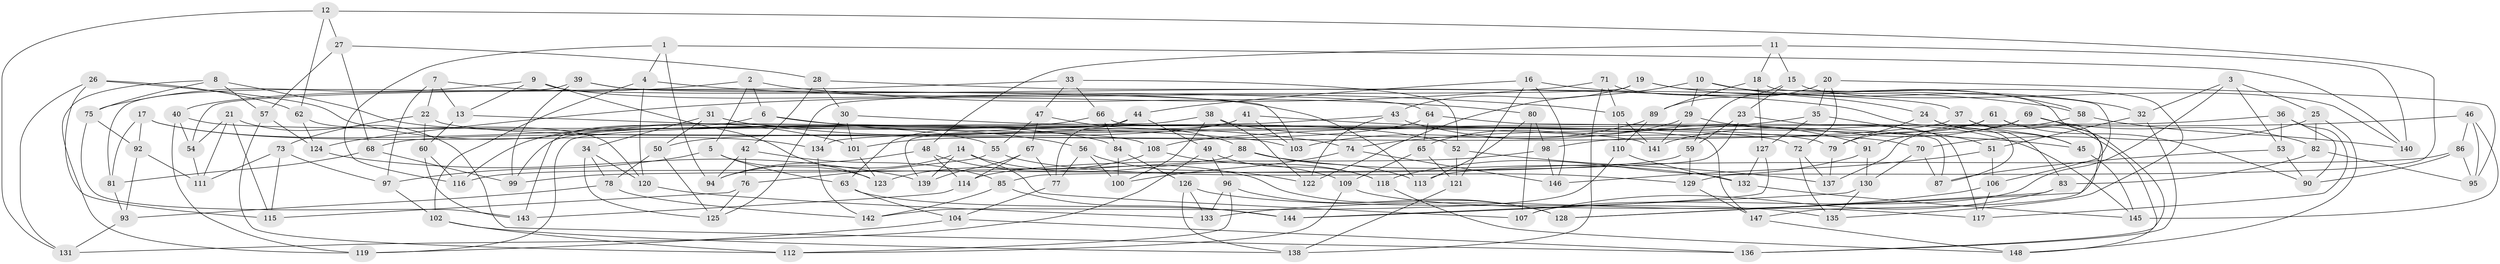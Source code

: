 // Generated by graph-tools (version 1.1) at 2025/27/03/09/25 03:27:00]
// undirected, 148 vertices, 296 edges
graph export_dot {
graph [start="1"]
  node [color=gray90,style=filled];
  1;
  2;
  3;
  4;
  5;
  6;
  7;
  8;
  9;
  10;
  11;
  12;
  13;
  14;
  15;
  16;
  17;
  18;
  19;
  20;
  21;
  22;
  23;
  24;
  25;
  26;
  27;
  28;
  29;
  30;
  31;
  32;
  33;
  34;
  35;
  36;
  37;
  38;
  39;
  40;
  41;
  42;
  43;
  44;
  45;
  46;
  47;
  48;
  49;
  50;
  51;
  52;
  53;
  54;
  55;
  56;
  57;
  58;
  59;
  60;
  61;
  62;
  63;
  64;
  65;
  66;
  67;
  68;
  69;
  70;
  71;
  72;
  73;
  74;
  75;
  76;
  77;
  78;
  79;
  80;
  81;
  82;
  83;
  84;
  85;
  86;
  87;
  88;
  89;
  90;
  91;
  92;
  93;
  94;
  95;
  96;
  97;
  98;
  99;
  100;
  101;
  102;
  103;
  104;
  105;
  106;
  107;
  108;
  109;
  110;
  111;
  112;
  113;
  114;
  115;
  116;
  117;
  118;
  119;
  120;
  121;
  122;
  123;
  124;
  125;
  126;
  127;
  128;
  129;
  130;
  131;
  132;
  133;
  134;
  135;
  136;
  137;
  138;
  139;
  140;
  141;
  142;
  143;
  144;
  145;
  146;
  147;
  148;
  1 -- 116;
  1 -- 4;
  1 -- 94;
  1 -- 140;
  2 -- 80;
  2 -- 40;
  2 -- 5;
  2 -- 6;
  3 -- 53;
  3 -- 107;
  3 -- 25;
  3 -- 32;
  4 -- 102;
  4 -- 120;
  4 -- 105;
  5 -- 123;
  5 -- 97;
  5 -- 63;
  6 -- 72;
  6 -- 56;
  6 -- 143;
  7 -- 22;
  7 -- 97;
  7 -- 87;
  7 -- 13;
  8 -- 57;
  8 -- 84;
  8 -- 119;
  8 -- 75;
  9 -- 113;
  9 -- 13;
  9 -- 75;
  9 -- 123;
  10 -- 32;
  10 -- 24;
  10 -- 122;
  10 -- 29;
  11 -- 15;
  11 -- 48;
  11 -- 18;
  11 -- 140;
  12 -- 131;
  12 -- 27;
  12 -- 62;
  12 -- 129;
  13 -- 103;
  13 -- 60;
  14 -- 109;
  14 -- 107;
  14 -- 94;
  14 -- 139;
  15 -- 23;
  15 -- 59;
  15 -- 140;
  16 -- 58;
  16 -- 121;
  16 -- 44;
  16 -- 146;
  17 -- 55;
  17 -- 81;
  17 -- 134;
  17 -- 92;
  18 -- 135;
  18 -- 89;
  18 -- 127;
  19 -- 58;
  19 -- 43;
  19 -- 106;
  19 -- 125;
  20 -- 72;
  20 -- 35;
  20 -- 89;
  20 -- 95;
  21 -- 54;
  21 -- 136;
  21 -- 115;
  21 -- 111;
  22 -- 79;
  22 -- 60;
  22 -- 73;
  23 -- 59;
  23 -- 117;
  23 -- 85;
  24 -- 83;
  24 -- 79;
  24 -- 45;
  25 -- 70;
  25 -- 82;
  25 -- 148;
  26 -- 115;
  26 -- 131;
  26 -- 62;
  26 -- 101;
  27 -- 28;
  27 -- 68;
  27 -- 57;
  28 -- 37;
  28 -- 42;
  28 -- 30;
  29 -- 65;
  29 -- 145;
  29 -- 141;
  30 -- 101;
  30 -- 134;
  30 -- 141;
  31 -- 52;
  31 -- 34;
  31 -- 50;
  31 -- 74;
  32 -- 51;
  32 -- 136;
  33 -- 52;
  33 -- 47;
  33 -- 66;
  33 -- 54;
  34 -- 125;
  34 -- 120;
  34 -- 78;
  35 -- 51;
  35 -- 74;
  35 -- 127;
  36 -- 53;
  36 -- 90;
  36 -- 134;
  36 -- 117;
  37 -- 45;
  37 -- 148;
  37 -- 68;
  38 -- 100;
  38 -- 70;
  38 -- 122;
  38 -- 119;
  39 -- 64;
  39 -- 103;
  39 -- 99;
  39 -- 81;
  40 -- 119;
  40 -- 108;
  40 -- 54;
  41 -- 50;
  41 -- 63;
  41 -- 45;
  41 -- 103;
  42 -- 94;
  42 -- 76;
  42 -- 85;
  43 -- 122;
  43 -- 139;
  43 -- 91;
  44 -- 77;
  44 -- 99;
  44 -- 49;
  45 -- 145;
  46 -- 86;
  46 -- 108;
  46 -- 95;
  46 -- 145;
  47 -- 67;
  47 -- 88;
  47 -- 55;
  48 -- 128;
  48 -- 94;
  48 -- 114;
  49 -- 118;
  49 -- 131;
  49 -- 96;
  50 -- 125;
  50 -- 78;
  51 -- 146;
  51 -- 106;
  52 -- 137;
  52 -- 121;
  53 -- 90;
  53 -- 87;
  54 -- 111;
  55 -- 129;
  55 -- 76;
  56 -- 122;
  56 -- 100;
  56 -- 77;
  57 -- 112;
  57 -- 124;
  58 -- 140;
  58 -- 137;
  59 -- 129;
  59 -- 116;
  60 -- 116;
  60 -- 143;
  61 -- 79;
  61 -- 98;
  61 -- 90;
  61 -- 147;
  62 -- 120;
  62 -- 124;
  63 -- 104;
  63 -- 144;
  64 -- 101;
  64 -- 65;
  64 -- 87;
  65 -- 121;
  65 -- 109;
  66 -- 116;
  66 -- 84;
  66 -- 147;
  67 -- 114;
  67 -- 139;
  67 -- 77;
  68 -- 81;
  68 -- 99;
  69 -- 141;
  69 -- 82;
  69 -- 136;
  69 -- 91;
  70 -- 87;
  70 -- 130;
  71 -- 128;
  71 -- 105;
  71 -- 124;
  71 -- 138;
  72 -- 135;
  72 -- 137;
  73 -- 111;
  73 -- 97;
  73 -- 115;
  74 -- 100;
  74 -- 146;
  75 -- 143;
  75 -- 92;
  76 -- 115;
  76 -- 125;
  77 -- 104;
  78 -- 93;
  78 -- 142;
  79 -- 137;
  80 -- 107;
  80 -- 113;
  80 -- 98;
  81 -- 93;
  82 -- 95;
  82 -- 83;
  83 -- 107;
  83 -- 128;
  84 -- 100;
  84 -- 126;
  85 -- 142;
  85 -- 144;
  86 -- 113;
  86 -- 95;
  86 -- 90;
  88 -- 113;
  88 -- 99;
  88 -- 132;
  89 -- 110;
  89 -- 103;
  91 -- 130;
  91 -- 118;
  92 -- 111;
  92 -- 93;
  93 -- 131;
  96 -- 112;
  96 -- 128;
  96 -- 133;
  97 -- 102;
  98 -- 146;
  98 -- 114;
  101 -- 123;
  102 -- 112;
  102 -- 138;
  104 -- 119;
  104 -- 136;
  105 -- 110;
  105 -- 141;
  106 -- 117;
  106 -- 133;
  108 -- 118;
  108 -- 123;
  109 -- 117;
  109 -- 112;
  110 -- 132;
  110 -- 142;
  114 -- 143;
  118 -- 148;
  120 -- 133;
  121 -- 138;
  124 -- 139;
  126 -- 135;
  126 -- 138;
  126 -- 133;
  127 -- 144;
  127 -- 132;
  129 -- 147;
  130 -- 135;
  130 -- 144;
  132 -- 145;
  134 -- 142;
  147 -- 148;
}
